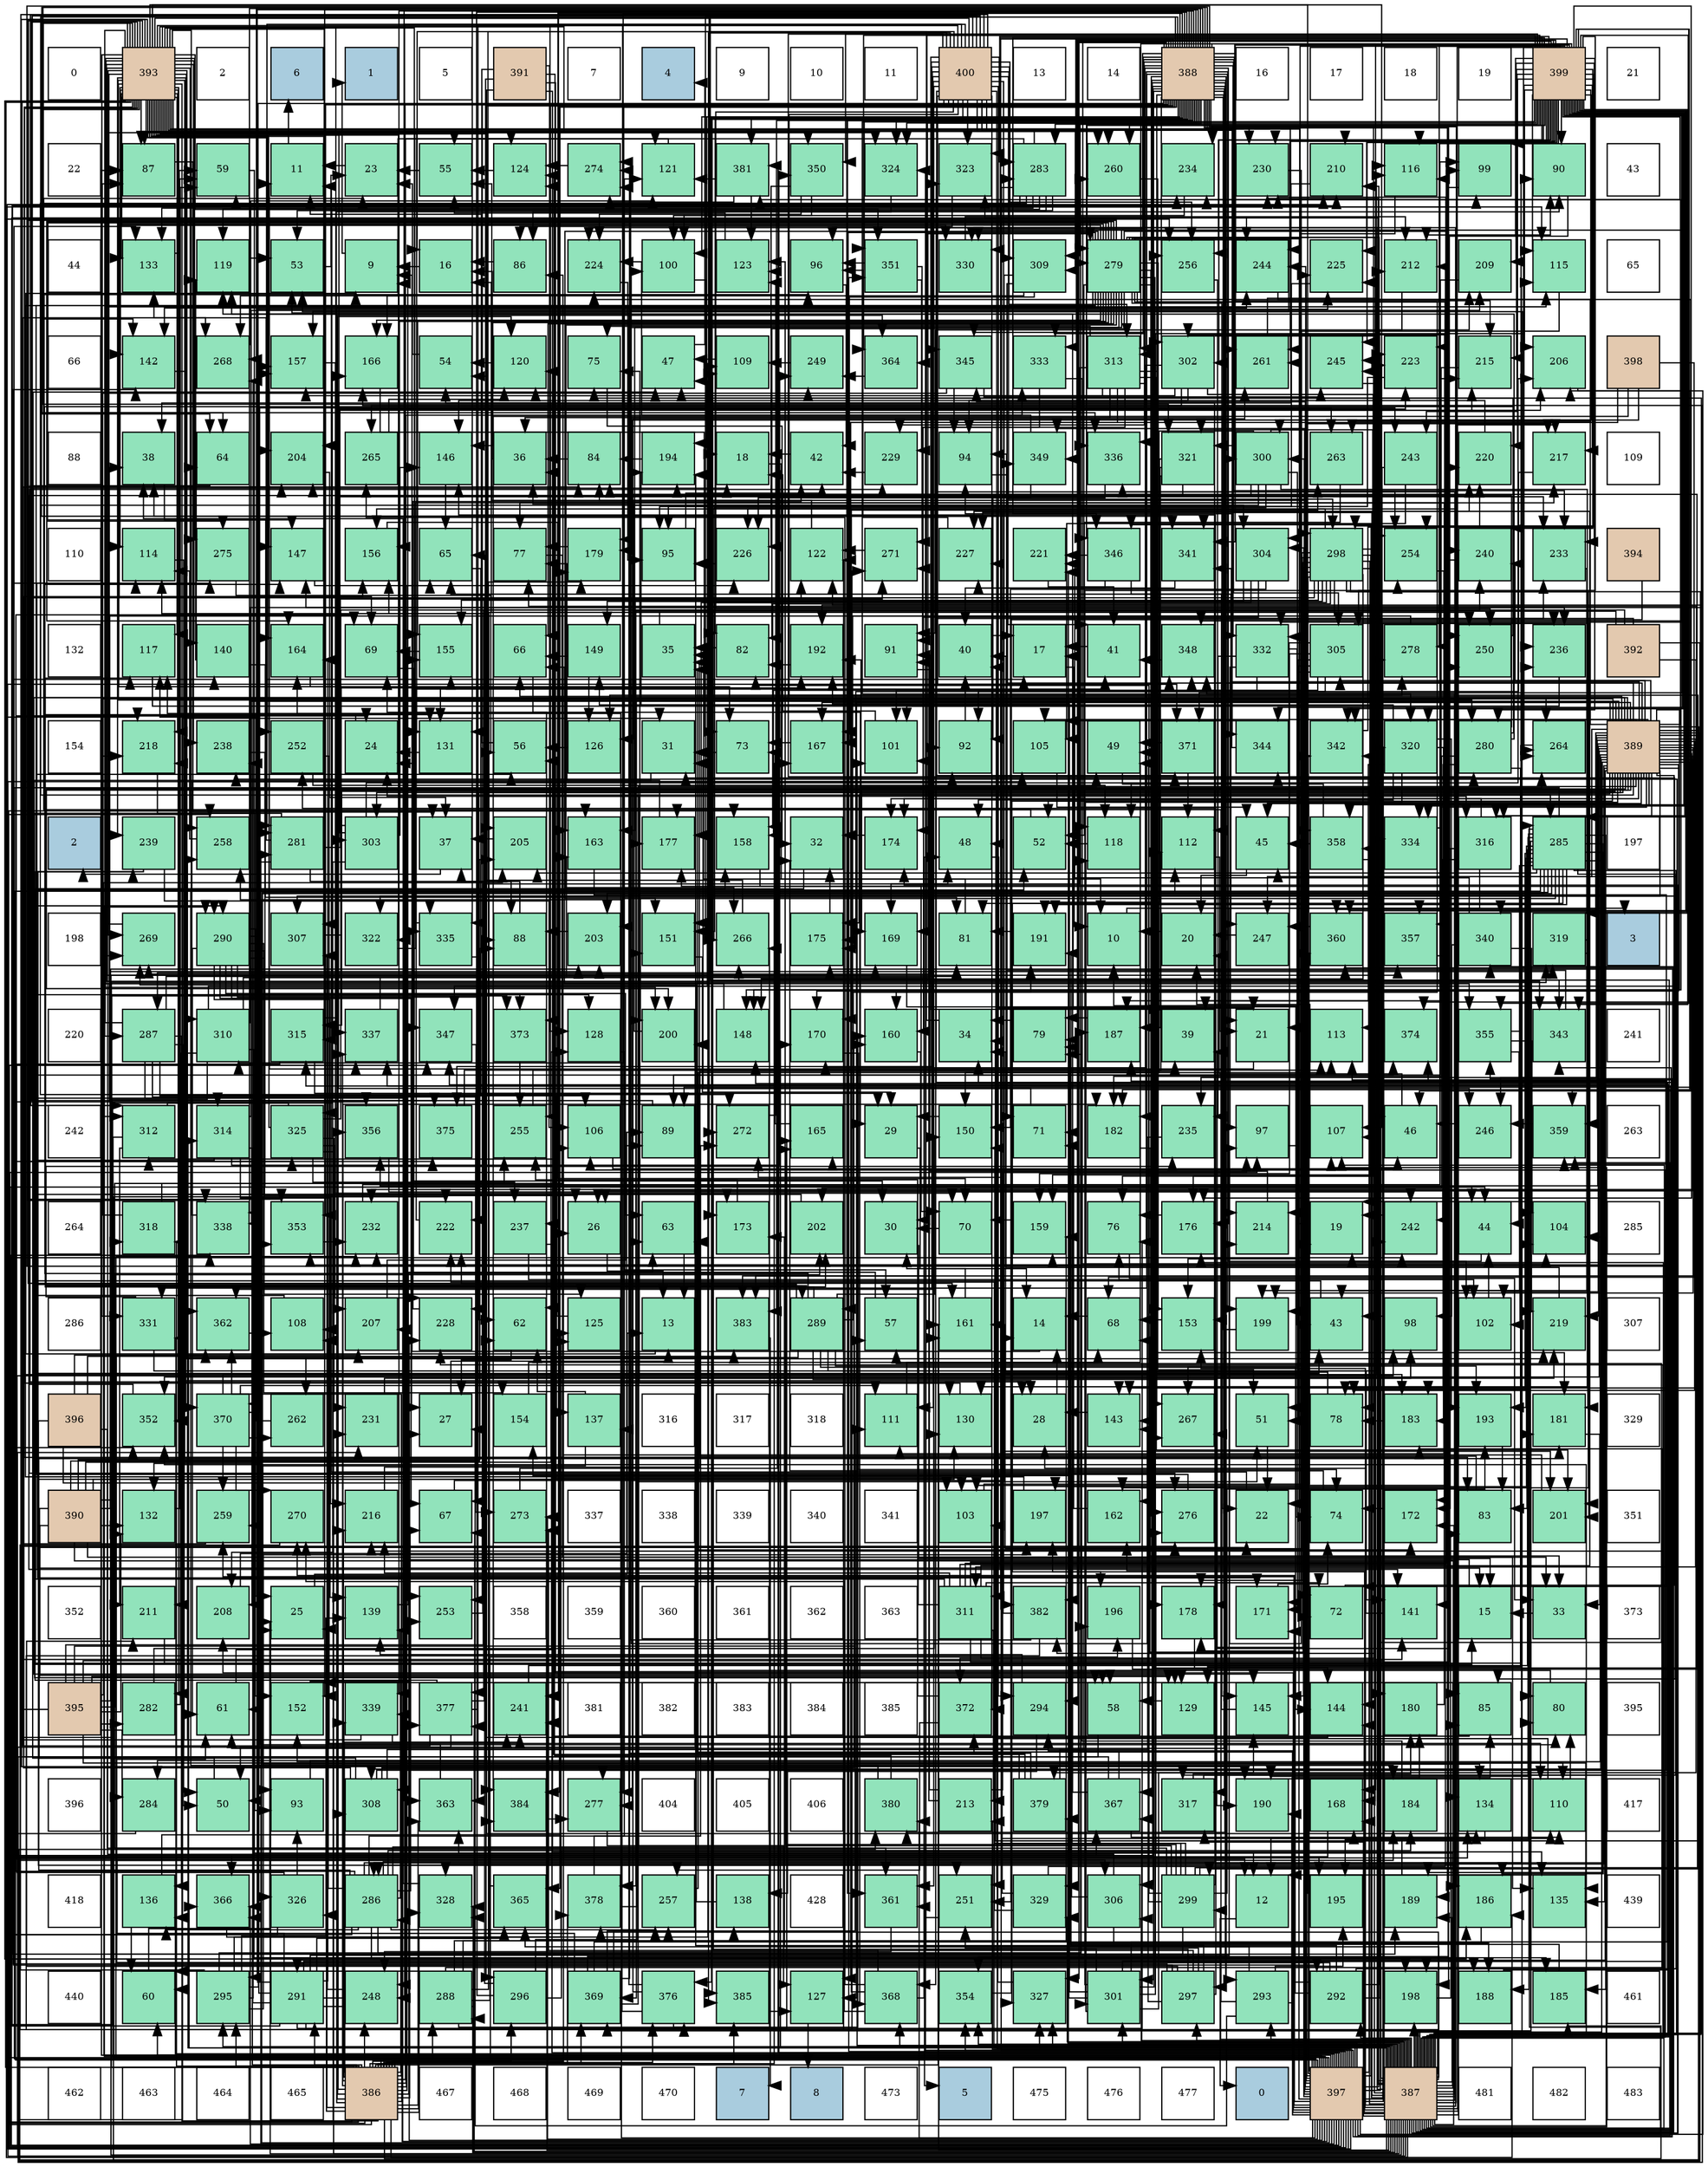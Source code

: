 digraph layout{
 rankdir=TB;
 splines=ortho;
 node [style=filled shape=square fixedsize=true width=0.6];
0[label="0", fontsize=8, fillcolor="#ffffff"];
1[label="393", fontsize=8, fillcolor="#e3c9af"];
2[label="2", fontsize=8, fillcolor="#ffffff"];
3[label="6", fontsize=8, fillcolor="#a9ccde"];
4[label="1", fontsize=8, fillcolor="#a9ccde"];
5[label="5", fontsize=8, fillcolor="#ffffff"];
6[label="391", fontsize=8, fillcolor="#e3c9af"];
7[label="7", fontsize=8, fillcolor="#ffffff"];
8[label="4", fontsize=8, fillcolor="#a9ccde"];
9[label="9", fontsize=8, fillcolor="#ffffff"];
10[label="10", fontsize=8, fillcolor="#ffffff"];
11[label="11", fontsize=8, fillcolor="#ffffff"];
12[label="400", fontsize=8, fillcolor="#e3c9af"];
13[label="13", fontsize=8, fillcolor="#ffffff"];
14[label="14", fontsize=8, fillcolor="#ffffff"];
15[label="388", fontsize=8, fillcolor="#e3c9af"];
16[label="16", fontsize=8, fillcolor="#ffffff"];
17[label="17", fontsize=8, fillcolor="#ffffff"];
18[label="18", fontsize=8, fillcolor="#ffffff"];
19[label="19", fontsize=8, fillcolor="#ffffff"];
20[label="399", fontsize=8, fillcolor="#e3c9af"];
21[label="21", fontsize=8, fillcolor="#ffffff"];
22[label="22", fontsize=8, fillcolor="#ffffff"];
23[label="87", fontsize=8, fillcolor="#91e3bb"];
24[label="59", fontsize=8, fillcolor="#91e3bb"];
25[label="11", fontsize=8, fillcolor="#91e3bb"];
26[label="23", fontsize=8, fillcolor="#91e3bb"];
27[label="55", fontsize=8, fillcolor="#91e3bb"];
28[label="124", fontsize=8, fillcolor="#91e3bb"];
29[label="274", fontsize=8, fillcolor="#91e3bb"];
30[label="121", fontsize=8, fillcolor="#91e3bb"];
31[label="381", fontsize=8, fillcolor="#91e3bb"];
32[label="350", fontsize=8, fillcolor="#91e3bb"];
33[label="324", fontsize=8, fillcolor="#91e3bb"];
34[label="323", fontsize=8, fillcolor="#91e3bb"];
35[label="283", fontsize=8, fillcolor="#91e3bb"];
36[label="260", fontsize=8, fillcolor="#91e3bb"];
37[label="234", fontsize=8, fillcolor="#91e3bb"];
38[label="230", fontsize=8, fillcolor="#91e3bb"];
39[label="210", fontsize=8, fillcolor="#91e3bb"];
40[label="116", fontsize=8, fillcolor="#91e3bb"];
41[label="99", fontsize=8, fillcolor="#91e3bb"];
42[label="90", fontsize=8, fillcolor="#91e3bb"];
43[label="43", fontsize=8, fillcolor="#ffffff"];
44[label="44", fontsize=8, fillcolor="#ffffff"];
45[label="133", fontsize=8, fillcolor="#91e3bb"];
46[label="119", fontsize=8, fillcolor="#91e3bb"];
47[label="53", fontsize=8, fillcolor="#91e3bb"];
48[label="9", fontsize=8, fillcolor="#91e3bb"];
49[label="16", fontsize=8, fillcolor="#91e3bb"];
50[label="86", fontsize=8, fillcolor="#91e3bb"];
51[label="224", fontsize=8, fillcolor="#91e3bb"];
52[label="100", fontsize=8, fillcolor="#91e3bb"];
53[label="123", fontsize=8, fillcolor="#91e3bb"];
54[label="96", fontsize=8, fillcolor="#91e3bb"];
55[label="351", fontsize=8, fillcolor="#91e3bb"];
56[label="330", fontsize=8, fillcolor="#91e3bb"];
57[label="309", fontsize=8, fillcolor="#91e3bb"];
58[label="279", fontsize=8, fillcolor="#91e3bb"];
59[label="256", fontsize=8, fillcolor="#91e3bb"];
60[label="244", fontsize=8, fillcolor="#91e3bb"];
61[label="225", fontsize=8, fillcolor="#91e3bb"];
62[label="212", fontsize=8, fillcolor="#91e3bb"];
63[label="209", fontsize=8, fillcolor="#91e3bb"];
64[label="115", fontsize=8, fillcolor="#91e3bb"];
65[label="65", fontsize=8, fillcolor="#ffffff"];
66[label="66", fontsize=8, fillcolor="#ffffff"];
67[label="142", fontsize=8, fillcolor="#91e3bb"];
68[label="268", fontsize=8, fillcolor="#91e3bb"];
69[label="157", fontsize=8, fillcolor="#91e3bb"];
70[label="166", fontsize=8, fillcolor="#91e3bb"];
71[label="54", fontsize=8, fillcolor="#91e3bb"];
72[label="120", fontsize=8, fillcolor="#91e3bb"];
73[label="75", fontsize=8, fillcolor="#91e3bb"];
74[label="47", fontsize=8, fillcolor="#91e3bb"];
75[label="109", fontsize=8, fillcolor="#91e3bb"];
76[label="249", fontsize=8, fillcolor="#91e3bb"];
77[label="364", fontsize=8, fillcolor="#91e3bb"];
78[label="345", fontsize=8, fillcolor="#91e3bb"];
79[label="333", fontsize=8, fillcolor="#91e3bb"];
80[label="313", fontsize=8, fillcolor="#91e3bb"];
81[label="302", fontsize=8, fillcolor="#91e3bb"];
82[label="261", fontsize=8, fillcolor="#91e3bb"];
83[label="245", fontsize=8, fillcolor="#91e3bb"];
84[label="223", fontsize=8, fillcolor="#91e3bb"];
85[label="215", fontsize=8, fillcolor="#91e3bb"];
86[label="206", fontsize=8, fillcolor="#91e3bb"];
87[label="398", fontsize=8, fillcolor="#e3c9af"];
88[label="88", fontsize=8, fillcolor="#ffffff"];
89[label="38", fontsize=8, fillcolor="#91e3bb"];
90[label="64", fontsize=8, fillcolor="#91e3bb"];
91[label="204", fontsize=8, fillcolor="#91e3bb"];
92[label="265", fontsize=8, fillcolor="#91e3bb"];
93[label="146", fontsize=8, fillcolor="#91e3bb"];
94[label="36", fontsize=8, fillcolor="#91e3bb"];
95[label="84", fontsize=8, fillcolor="#91e3bb"];
96[label="194", fontsize=8, fillcolor="#91e3bb"];
97[label="18", fontsize=8, fillcolor="#91e3bb"];
98[label="42", fontsize=8, fillcolor="#91e3bb"];
99[label="229", fontsize=8, fillcolor="#91e3bb"];
100[label="94", fontsize=8, fillcolor="#91e3bb"];
101[label="349", fontsize=8, fillcolor="#91e3bb"];
102[label="336", fontsize=8, fillcolor="#91e3bb"];
103[label="321", fontsize=8, fillcolor="#91e3bb"];
104[label="300", fontsize=8, fillcolor="#91e3bb"];
105[label="263", fontsize=8, fillcolor="#91e3bb"];
106[label="243", fontsize=8, fillcolor="#91e3bb"];
107[label="220", fontsize=8, fillcolor="#91e3bb"];
108[label="217", fontsize=8, fillcolor="#91e3bb"];
109[label="109", fontsize=8, fillcolor="#ffffff"];
110[label="110", fontsize=8, fillcolor="#ffffff"];
111[label="114", fontsize=8, fillcolor="#91e3bb"];
112[label="275", fontsize=8, fillcolor="#91e3bb"];
113[label="147", fontsize=8, fillcolor="#91e3bb"];
114[label="156", fontsize=8, fillcolor="#91e3bb"];
115[label="65", fontsize=8, fillcolor="#91e3bb"];
116[label="77", fontsize=8, fillcolor="#91e3bb"];
117[label="179", fontsize=8, fillcolor="#91e3bb"];
118[label="95", fontsize=8, fillcolor="#91e3bb"];
119[label="226", fontsize=8, fillcolor="#91e3bb"];
120[label="122", fontsize=8, fillcolor="#91e3bb"];
121[label="271", fontsize=8, fillcolor="#91e3bb"];
122[label="227", fontsize=8, fillcolor="#91e3bb"];
123[label="221", fontsize=8, fillcolor="#91e3bb"];
124[label="346", fontsize=8, fillcolor="#91e3bb"];
125[label="341", fontsize=8, fillcolor="#91e3bb"];
126[label="304", fontsize=8, fillcolor="#91e3bb"];
127[label="298", fontsize=8, fillcolor="#91e3bb"];
128[label="254", fontsize=8, fillcolor="#91e3bb"];
129[label="240", fontsize=8, fillcolor="#91e3bb"];
130[label="233", fontsize=8, fillcolor="#91e3bb"];
131[label="394", fontsize=8, fillcolor="#e3c9af"];
132[label="132", fontsize=8, fillcolor="#ffffff"];
133[label="117", fontsize=8, fillcolor="#91e3bb"];
134[label="140", fontsize=8, fillcolor="#91e3bb"];
135[label="164", fontsize=8, fillcolor="#91e3bb"];
136[label="69", fontsize=8, fillcolor="#91e3bb"];
137[label="155", fontsize=8, fillcolor="#91e3bb"];
138[label="66", fontsize=8, fillcolor="#91e3bb"];
139[label="149", fontsize=8, fillcolor="#91e3bb"];
140[label="35", fontsize=8, fillcolor="#91e3bb"];
141[label="82", fontsize=8, fillcolor="#91e3bb"];
142[label="192", fontsize=8, fillcolor="#91e3bb"];
143[label="91", fontsize=8, fillcolor="#91e3bb"];
144[label="40", fontsize=8, fillcolor="#91e3bb"];
145[label="17", fontsize=8, fillcolor="#91e3bb"];
146[label="41", fontsize=8, fillcolor="#91e3bb"];
147[label="348", fontsize=8, fillcolor="#91e3bb"];
148[label="332", fontsize=8, fillcolor="#91e3bb"];
149[label="305", fontsize=8, fillcolor="#91e3bb"];
150[label="278", fontsize=8, fillcolor="#91e3bb"];
151[label="250", fontsize=8, fillcolor="#91e3bb"];
152[label="236", fontsize=8, fillcolor="#91e3bb"];
153[label="392", fontsize=8, fillcolor="#e3c9af"];
154[label="154", fontsize=8, fillcolor="#ffffff"];
155[label="218", fontsize=8, fillcolor="#91e3bb"];
156[label="238", fontsize=8, fillcolor="#91e3bb"];
157[label="252", fontsize=8, fillcolor="#91e3bb"];
158[label="24", fontsize=8, fillcolor="#91e3bb"];
159[label="131", fontsize=8, fillcolor="#91e3bb"];
160[label="56", fontsize=8, fillcolor="#91e3bb"];
161[label="126", fontsize=8, fillcolor="#91e3bb"];
162[label="31", fontsize=8, fillcolor="#91e3bb"];
163[label="73", fontsize=8, fillcolor="#91e3bb"];
164[label="167", fontsize=8, fillcolor="#91e3bb"];
165[label="101", fontsize=8, fillcolor="#91e3bb"];
166[label="92", fontsize=8, fillcolor="#91e3bb"];
167[label="105", fontsize=8, fillcolor="#91e3bb"];
168[label="49", fontsize=8, fillcolor="#91e3bb"];
169[label="371", fontsize=8, fillcolor="#91e3bb"];
170[label="344", fontsize=8, fillcolor="#91e3bb"];
171[label="342", fontsize=8, fillcolor="#91e3bb"];
172[label="320", fontsize=8, fillcolor="#91e3bb"];
173[label="280", fontsize=8, fillcolor="#91e3bb"];
174[label="264", fontsize=8, fillcolor="#91e3bb"];
175[label="389", fontsize=8, fillcolor="#e3c9af"];
176[label="2", fontsize=8, fillcolor="#a9ccde"];
177[label="239", fontsize=8, fillcolor="#91e3bb"];
178[label="258", fontsize=8, fillcolor="#91e3bb"];
179[label="281", fontsize=8, fillcolor="#91e3bb"];
180[label="303", fontsize=8, fillcolor="#91e3bb"];
181[label="37", fontsize=8, fillcolor="#91e3bb"];
182[label="205", fontsize=8, fillcolor="#91e3bb"];
183[label="163", fontsize=8, fillcolor="#91e3bb"];
184[label="177", fontsize=8, fillcolor="#91e3bb"];
185[label="158", fontsize=8, fillcolor="#91e3bb"];
186[label="32", fontsize=8, fillcolor="#91e3bb"];
187[label="174", fontsize=8, fillcolor="#91e3bb"];
188[label="48", fontsize=8, fillcolor="#91e3bb"];
189[label="52", fontsize=8, fillcolor="#91e3bb"];
190[label="118", fontsize=8, fillcolor="#91e3bb"];
191[label="112", fontsize=8, fillcolor="#91e3bb"];
192[label="45", fontsize=8, fillcolor="#91e3bb"];
193[label="358", fontsize=8, fillcolor="#91e3bb"];
194[label="334", fontsize=8, fillcolor="#91e3bb"];
195[label="316", fontsize=8, fillcolor="#91e3bb"];
196[label="285", fontsize=8, fillcolor="#91e3bb"];
197[label="197", fontsize=8, fillcolor="#ffffff"];
198[label="198", fontsize=8, fillcolor="#ffffff"];
199[label="269", fontsize=8, fillcolor="#91e3bb"];
200[label="290", fontsize=8, fillcolor="#91e3bb"];
201[label="307", fontsize=8, fillcolor="#91e3bb"];
202[label="322", fontsize=8, fillcolor="#91e3bb"];
203[label="335", fontsize=8, fillcolor="#91e3bb"];
204[label="88", fontsize=8, fillcolor="#91e3bb"];
205[label="203", fontsize=8, fillcolor="#91e3bb"];
206[label="151", fontsize=8, fillcolor="#91e3bb"];
207[label="266", fontsize=8, fillcolor="#91e3bb"];
208[label="175", fontsize=8, fillcolor="#91e3bb"];
209[label="169", fontsize=8, fillcolor="#91e3bb"];
210[label="81", fontsize=8, fillcolor="#91e3bb"];
211[label="191", fontsize=8, fillcolor="#91e3bb"];
212[label="10", fontsize=8, fillcolor="#91e3bb"];
213[label="20", fontsize=8, fillcolor="#91e3bb"];
214[label="247", fontsize=8, fillcolor="#91e3bb"];
215[label="360", fontsize=8, fillcolor="#91e3bb"];
216[label="357", fontsize=8, fillcolor="#91e3bb"];
217[label="340", fontsize=8, fillcolor="#91e3bb"];
218[label="319", fontsize=8, fillcolor="#91e3bb"];
219[label="3", fontsize=8, fillcolor="#a9ccde"];
220[label="220", fontsize=8, fillcolor="#ffffff"];
221[label="287", fontsize=8, fillcolor="#91e3bb"];
222[label="310", fontsize=8, fillcolor="#91e3bb"];
223[label="315", fontsize=8, fillcolor="#91e3bb"];
224[label="337", fontsize=8, fillcolor="#91e3bb"];
225[label="347", fontsize=8, fillcolor="#91e3bb"];
226[label="373", fontsize=8, fillcolor="#91e3bb"];
227[label="128", fontsize=8, fillcolor="#91e3bb"];
228[label="200", fontsize=8, fillcolor="#91e3bb"];
229[label="148", fontsize=8, fillcolor="#91e3bb"];
230[label="170", fontsize=8, fillcolor="#91e3bb"];
231[label="160", fontsize=8, fillcolor="#91e3bb"];
232[label="34", fontsize=8, fillcolor="#91e3bb"];
233[label="79", fontsize=8, fillcolor="#91e3bb"];
234[label="187", fontsize=8, fillcolor="#91e3bb"];
235[label="39", fontsize=8, fillcolor="#91e3bb"];
236[label="21", fontsize=8, fillcolor="#91e3bb"];
237[label="113", fontsize=8, fillcolor="#91e3bb"];
238[label="374", fontsize=8, fillcolor="#91e3bb"];
239[label="355", fontsize=8, fillcolor="#91e3bb"];
240[label="343", fontsize=8, fillcolor="#91e3bb"];
241[label="241", fontsize=8, fillcolor="#ffffff"];
242[label="242", fontsize=8, fillcolor="#ffffff"];
243[label="312", fontsize=8, fillcolor="#91e3bb"];
244[label="314", fontsize=8, fillcolor="#91e3bb"];
245[label="325", fontsize=8, fillcolor="#91e3bb"];
246[label="356", fontsize=8, fillcolor="#91e3bb"];
247[label="375", fontsize=8, fillcolor="#91e3bb"];
248[label="255", fontsize=8, fillcolor="#91e3bb"];
249[label="106", fontsize=8, fillcolor="#91e3bb"];
250[label="89", fontsize=8, fillcolor="#91e3bb"];
251[label="272", fontsize=8, fillcolor="#91e3bb"];
252[label="165", fontsize=8, fillcolor="#91e3bb"];
253[label="29", fontsize=8, fillcolor="#91e3bb"];
254[label="150", fontsize=8, fillcolor="#91e3bb"];
255[label="71", fontsize=8, fillcolor="#91e3bb"];
256[label="182", fontsize=8, fillcolor="#91e3bb"];
257[label="235", fontsize=8, fillcolor="#91e3bb"];
258[label="97", fontsize=8, fillcolor="#91e3bb"];
259[label="107", fontsize=8, fillcolor="#91e3bb"];
260[label="46", fontsize=8, fillcolor="#91e3bb"];
261[label="246", fontsize=8, fillcolor="#91e3bb"];
262[label="359", fontsize=8, fillcolor="#91e3bb"];
263[label="263", fontsize=8, fillcolor="#ffffff"];
264[label="264", fontsize=8, fillcolor="#ffffff"];
265[label="318", fontsize=8, fillcolor="#91e3bb"];
266[label="338", fontsize=8, fillcolor="#91e3bb"];
267[label="353", fontsize=8, fillcolor="#91e3bb"];
268[label="232", fontsize=8, fillcolor="#91e3bb"];
269[label="222", fontsize=8, fillcolor="#91e3bb"];
270[label="237", fontsize=8, fillcolor="#91e3bb"];
271[label="26", fontsize=8, fillcolor="#91e3bb"];
272[label="63", fontsize=8, fillcolor="#91e3bb"];
273[label="173", fontsize=8, fillcolor="#91e3bb"];
274[label="202", fontsize=8, fillcolor="#91e3bb"];
275[label="30", fontsize=8, fillcolor="#91e3bb"];
276[label="70", fontsize=8, fillcolor="#91e3bb"];
277[label="159", fontsize=8, fillcolor="#91e3bb"];
278[label="76", fontsize=8, fillcolor="#91e3bb"];
279[label="176", fontsize=8, fillcolor="#91e3bb"];
280[label="214", fontsize=8, fillcolor="#91e3bb"];
281[label="19", fontsize=8, fillcolor="#91e3bb"];
282[label="242", fontsize=8, fillcolor="#91e3bb"];
283[label="44", fontsize=8, fillcolor="#91e3bb"];
284[label="104", fontsize=8, fillcolor="#91e3bb"];
285[label="285", fontsize=8, fillcolor="#ffffff"];
286[label="286", fontsize=8, fillcolor="#ffffff"];
287[label="331", fontsize=8, fillcolor="#91e3bb"];
288[label="362", fontsize=8, fillcolor="#91e3bb"];
289[label="108", fontsize=8, fillcolor="#91e3bb"];
290[label="207", fontsize=8, fillcolor="#91e3bb"];
291[label="228", fontsize=8, fillcolor="#91e3bb"];
292[label="62", fontsize=8, fillcolor="#91e3bb"];
293[label="125", fontsize=8, fillcolor="#91e3bb"];
294[label="13", fontsize=8, fillcolor="#91e3bb"];
295[label="383", fontsize=8, fillcolor="#91e3bb"];
296[label="289", fontsize=8, fillcolor="#91e3bb"];
297[label="57", fontsize=8, fillcolor="#91e3bb"];
298[label="161", fontsize=8, fillcolor="#91e3bb"];
299[label="14", fontsize=8, fillcolor="#91e3bb"];
300[label="68", fontsize=8, fillcolor="#91e3bb"];
301[label="153", fontsize=8, fillcolor="#91e3bb"];
302[label="199", fontsize=8, fillcolor="#91e3bb"];
303[label="43", fontsize=8, fillcolor="#91e3bb"];
304[label="98", fontsize=8, fillcolor="#91e3bb"];
305[label="102", fontsize=8, fillcolor="#91e3bb"];
306[label="219", fontsize=8, fillcolor="#91e3bb"];
307[label="307", fontsize=8, fillcolor="#ffffff"];
308[label="396", fontsize=8, fillcolor="#e3c9af"];
309[label="352", fontsize=8, fillcolor="#91e3bb"];
310[label="370", fontsize=8, fillcolor="#91e3bb"];
311[label="262", fontsize=8, fillcolor="#91e3bb"];
312[label="231", fontsize=8, fillcolor="#91e3bb"];
313[label="27", fontsize=8, fillcolor="#91e3bb"];
314[label="154", fontsize=8, fillcolor="#91e3bb"];
315[label="137", fontsize=8, fillcolor="#91e3bb"];
316[label="316", fontsize=8, fillcolor="#ffffff"];
317[label="317", fontsize=8, fillcolor="#ffffff"];
318[label="318", fontsize=8, fillcolor="#ffffff"];
319[label="111", fontsize=8, fillcolor="#91e3bb"];
320[label="130", fontsize=8, fillcolor="#91e3bb"];
321[label="28", fontsize=8, fillcolor="#91e3bb"];
322[label="143", fontsize=8, fillcolor="#91e3bb"];
323[label="267", fontsize=8, fillcolor="#91e3bb"];
324[label="51", fontsize=8, fillcolor="#91e3bb"];
325[label="78", fontsize=8, fillcolor="#91e3bb"];
326[label="183", fontsize=8, fillcolor="#91e3bb"];
327[label="193", fontsize=8, fillcolor="#91e3bb"];
328[label="181", fontsize=8, fillcolor="#91e3bb"];
329[label="329", fontsize=8, fillcolor="#ffffff"];
330[label="390", fontsize=8, fillcolor="#e3c9af"];
331[label="132", fontsize=8, fillcolor="#91e3bb"];
332[label="259", fontsize=8, fillcolor="#91e3bb"];
333[label="270", fontsize=8, fillcolor="#91e3bb"];
334[label="216", fontsize=8, fillcolor="#91e3bb"];
335[label="67", fontsize=8, fillcolor="#91e3bb"];
336[label="273", fontsize=8, fillcolor="#91e3bb"];
337[label="337", fontsize=8, fillcolor="#ffffff"];
338[label="338", fontsize=8, fillcolor="#ffffff"];
339[label="339", fontsize=8, fillcolor="#ffffff"];
340[label="340", fontsize=8, fillcolor="#ffffff"];
341[label="341", fontsize=8, fillcolor="#ffffff"];
342[label="103", fontsize=8, fillcolor="#91e3bb"];
343[label="197", fontsize=8, fillcolor="#91e3bb"];
344[label="162", fontsize=8, fillcolor="#91e3bb"];
345[label="276", fontsize=8, fillcolor="#91e3bb"];
346[label="22", fontsize=8, fillcolor="#91e3bb"];
347[label="74", fontsize=8, fillcolor="#91e3bb"];
348[label="172", fontsize=8, fillcolor="#91e3bb"];
349[label="83", fontsize=8, fillcolor="#91e3bb"];
350[label="201", fontsize=8, fillcolor="#91e3bb"];
351[label="351", fontsize=8, fillcolor="#ffffff"];
352[label="352", fontsize=8, fillcolor="#ffffff"];
353[label="211", fontsize=8, fillcolor="#91e3bb"];
354[label="208", fontsize=8, fillcolor="#91e3bb"];
355[label="25", fontsize=8, fillcolor="#91e3bb"];
356[label="139", fontsize=8, fillcolor="#91e3bb"];
357[label="253", fontsize=8, fillcolor="#91e3bb"];
358[label="358", fontsize=8, fillcolor="#ffffff"];
359[label="359", fontsize=8, fillcolor="#ffffff"];
360[label="360", fontsize=8, fillcolor="#ffffff"];
361[label="361", fontsize=8, fillcolor="#ffffff"];
362[label="362", fontsize=8, fillcolor="#ffffff"];
363[label="363", fontsize=8, fillcolor="#ffffff"];
364[label="311", fontsize=8, fillcolor="#91e3bb"];
365[label="382", fontsize=8, fillcolor="#91e3bb"];
366[label="196", fontsize=8, fillcolor="#91e3bb"];
367[label="178", fontsize=8, fillcolor="#91e3bb"];
368[label="171", fontsize=8, fillcolor="#91e3bb"];
369[label="72", fontsize=8, fillcolor="#91e3bb"];
370[label="141", fontsize=8, fillcolor="#91e3bb"];
371[label="15", fontsize=8, fillcolor="#91e3bb"];
372[label="33", fontsize=8, fillcolor="#91e3bb"];
373[label="373", fontsize=8, fillcolor="#ffffff"];
374[label="395", fontsize=8, fillcolor="#e3c9af"];
375[label="282", fontsize=8, fillcolor="#91e3bb"];
376[label="61", fontsize=8, fillcolor="#91e3bb"];
377[label="152", fontsize=8, fillcolor="#91e3bb"];
378[label="339", fontsize=8, fillcolor="#91e3bb"];
379[label="377", fontsize=8, fillcolor="#91e3bb"];
380[label="241", fontsize=8, fillcolor="#91e3bb"];
381[label="381", fontsize=8, fillcolor="#ffffff"];
382[label="382", fontsize=8, fillcolor="#ffffff"];
383[label="383", fontsize=8, fillcolor="#ffffff"];
384[label="384", fontsize=8, fillcolor="#ffffff"];
385[label="385", fontsize=8, fillcolor="#ffffff"];
386[label="372", fontsize=8, fillcolor="#91e3bb"];
387[label="294", fontsize=8, fillcolor="#91e3bb"];
388[label="58", fontsize=8, fillcolor="#91e3bb"];
389[label="129", fontsize=8, fillcolor="#91e3bb"];
390[label="145", fontsize=8, fillcolor="#91e3bb"];
391[label="144", fontsize=8, fillcolor="#91e3bb"];
392[label="180", fontsize=8, fillcolor="#91e3bb"];
393[label="85", fontsize=8, fillcolor="#91e3bb"];
394[label="80", fontsize=8, fillcolor="#91e3bb"];
395[label="395", fontsize=8, fillcolor="#ffffff"];
396[label="396", fontsize=8, fillcolor="#ffffff"];
397[label="284", fontsize=8, fillcolor="#91e3bb"];
398[label="50", fontsize=8, fillcolor="#91e3bb"];
399[label="93", fontsize=8, fillcolor="#91e3bb"];
400[label="308", fontsize=8, fillcolor="#91e3bb"];
401[label="363", fontsize=8, fillcolor="#91e3bb"];
402[label="384", fontsize=8, fillcolor="#91e3bb"];
403[label="277", fontsize=8, fillcolor="#91e3bb"];
404[label="404", fontsize=8, fillcolor="#ffffff"];
405[label="405", fontsize=8, fillcolor="#ffffff"];
406[label="406", fontsize=8, fillcolor="#ffffff"];
407[label="380", fontsize=8, fillcolor="#91e3bb"];
408[label="213", fontsize=8, fillcolor="#91e3bb"];
409[label="379", fontsize=8, fillcolor="#91e3bb"];
410[label="367", fontsize=8, fillcolor="#91e3bb"];
411[label="317", fontsize=8, fillcolor="#91e3bb"];
412[label="190", fontsize=8, fillcolor="#91e3bb"];
413[label="168", fontsize=8, fillcolor="#91e3bb"];
414[label="184", fontsize=8, fillcolor="#91e3bb"];
415[label="134", fontsize=8, fillcolor="#91e3bb"];
416[label="110", fontsize=8, fillcolor="#91e3bb"];
417[label="417", fontsize=8, fillcolor="#ffffff"];
418[label="418", fontsize=8, fillcolor="#ffffff"];
419[label="136", fontsize=8, fillcolor="#91e3bb"];
420[label="366", fontsize=8, fillcolor="#91e3bb"];
421[label="326", fontsize=8, fillcolor="#91e3bb"];
422[label="286", fontsize=8, fillcolor="#91e3bb"];
423[label="328", fontsize=8, fillcolor="#91e3bb"];
424[label="365", fontsize=8, fillcolor="#91e3bb"];
425[label="378", fontsize=8, fillcolor="#91e3bb"];
426[label="257", fontsize=8, fillcolor="#91e3bb"];
427[label="138", fontsize=8, fillcolor="#91e3bb"];
428[label="428", fontsize=8, fillcolor="#ffffff"];
429[label="361", fontsize=8, fillcolor="#91e3bb"];
430[label="251", fontsize=8, fillcolor="#91e3bb"];
431[label="329", fontsize=8, fillcolor="#91e3bb"];
432[label="306", fontsize=8, fillcolor="#91e3bb"];
433[label="299", fontsize=8, fillcolor="#91e3bb"];
434[label="12", fontsize=8, fillcolor="#91e3bb"];
435[label="195", fontsize=8, fillcolor="#91e3bb"];
436[label="189", fontsize=8, fillcolor="#91e3bb"];
437[label="186", fontsize=8, fillcolor="#91e3bb"];
438[label="135", fontsize=8, fillcolor="#91e3bb"];
439[label="439", fontsize=8, fillcolor="#ffffff"];
440[label="440", fontsize=8, fillcolor="#ffffff"];
441[label="60", fontsize=8, fillcolor="#91e3bb"];
442[label="295", fontsize=8, fillcolor="#91e3bb"];
443[label="291", fontsize=8, fillcolor="#91e3bb"];
444[label="248", fontsize=8, fillcolor="#91e3bb"];
445[label="288", fontsize=8, fillcolor="#91e3bb"];
446[label="296", fontsize=8, fillcolor="#91e3bb"];
447[label="369", fontsize=8, fillcolor="#91e3bb"];
448[label="376", fontsize=8, fillcolor="#91e3bb"];
449[label="385", fontsize=8, fillcolor="#91e3bb"];
450[label="127", fontsize=8, fillcolor="#91e3bb"];
451[label="368", fontsize=8, fillcolor="#91e3bb"];
452[label="354", fontsize=8, fillcolor="#91e3bb"];
453[label="327", fontsize=8, fillcolor="#91e3bb"];
454[label="301", fontsize=8, fillcolor="#91e3bb"];
455[label="297", fontsize=8, fillcolor="#91e3bb"];
456[label="293", fontsize=8, fillcolor="#91e3bb"];
457[label="292", fontsize=8, fillcolor="#91e3bb"];
458[label="198", fontsize=8, fillcolor="#91e3bb"];
459[label="188", fontsize=8, fillcolor="#91e3bb"];
460[label="185", fontsize=8, fillcolor="#91e3bb"];
461[label="461", fontsize=8, fillcolor="#ffffff"];
462[label="462", fontsize=8, fillcolor="#ffffff"];
463[label="463", fontsize=8, fillcolor="#ffffff"];
464[label="464", fontsize=8, fillcolor="#ffffff"];
465[label="465", fontsize=8, fillcolor="#ffffff"];
466[label="386", fontsize=8, fillcolor="#e3c9af"];
467[label="467", fontsize=8, fillcolor="#ffffff"];
468[label="468", fontsize=8, fillcolor="#ffffff"];
469[label="469", fontsize=8, fillcolor="#ffffff"];
470[label="470", fontsize=8, fillcolor="#ffffff"];
471[label="7", fontsize=8, fillcolor="#a9ccde"];
472[label="8", fontsize=8, fillcolor="#a9ccde"];
473[label="473", fontsize=8, fillcolor="#ffffff"];
474[label="5", fontsize=8, fillcolor="#a9ccde"];
475[label="475", fontsize=8, fillcolor="#ffffff"];
476[label="476", fontsize=8, fillcolor="#ffffff"];
477[label="477", fontsize=8, fillcolor="#ffffff"];
478[label="0", fontsize=8, fillcolor="#a9ccde"];
479[label="397", fontsize=8, fillcolor="#e3c9af"];
480[label="387", fontsize=8, fillcolor="#e3c9af"];
481[label="481", fontsize=8, fillcolor="#ffffff"];
482[label="482", fontsize=8, fillcolor="#ffffff"];
483[label="483", fontsize=8, fillcolor="#ffffff"];
edge [constraint=false, style=vis];48 -> 4;
212 -> 219;
25 -> 3;
434 -> 478;
294 -> 48;
299 -> 48;
371 -> 48;
49 -> 48;
145 -> 212;
97 -> 212;
281 -> 212;
213 -> 212;
236 -> 25;
346 -> 25;
26 -> 25;
158 -> 434;
355 -> 294;
271 -> 294;
313 -> 294;
321 -> 299;
253 -> 299;
275 -> 371;
162 -> 371;
186 -> 371;
372 -> 371;
232 -> 49;
140 -> 49;
94 -> 49;
181 -> 176;
89 -> 145;
235 -> 145;
144 -> 145;
146 -> 145;
98 -> 97;
303 -> 97;
283 -> 281;
192 -> 213;
260 -> 213;
74 -> 8;
188 -> 236;
168 -> 236;
398 -> 346;
324 -> 346;
189 -> 26;
47 -> 26;
71 -> 26;
27 -> 26;
160 -> 25;
297 -> 158;
388 -> 158;
24 -> 434;
441 -> 355;
376 -> 271;
292 -> 313;
272 -> 294;
90 -> 321;
115 -> 253;
138 -> 253;
335 -> 299;
300 -> 299;
136 -> 275;
276 -> 275;
255 -> 162;
369 -> 162;
163 -> 162;
347 -> 186;
73 -> 186;
278 -> 372;
116 -> 372;
325 -> 232;
233 -> 232;
394 -> 140;
210 -> 140;
141 -> 140;
349 -> 140;
95 -> 94;
393 -> 94;
50 -> 49;
23 -> 181;
204 -> 181;
250 -> 89;
42 -> 235;
143 -> 235;
166 -> 144;
399 -> 144;
100 -> 146;
118 -> 98;
54 -> 98;
258 -> 303;
304 -> 303;
41 -> 303;
52 -> 97;
165 -> 97;
305 -> 283;
342 -> 281;
284 -> 281;
167 -> 192;
249 -> 260;
259 -> 213;
289 -> 74;
75 -> 74;
416 -> 188;
319 -> 168;
191 -> 236;
237 -> 236;
111 -> 398;
64 -> 324;
40 -> 346;
133 -> 346;
190 -> 189;
46 -> 47;
72 -> 71;
30 -> 27;
120 -> 27;
53 -> 27;
28 -> 27;
293 -> 160;
161 -> 160;
450 -> 472;
227 -> 297;
389 -> 388;
320 -> 158;
159 -> 158;
331 -> 24;
45 -> 24;
415 -> 434;
438 -> 434;
419 -> 441;
419 -> 293;
315 -> 376;
315 -> 292;
427 -> 272;
356 -> 272;
134 -> 90;
134 -> 210;
134 -> 46;
370 -> 321;
67 -> 321;
322 -> 321;
391 -> 115;
390 -> 115;
93 -> 115;
113 -> 115;
229 -> 138;
139 -> 138;
139 -> 161;
254 -> 253;
206 -> 253;
377 -> 335;
301 -> 300;
314 -> 300;
137 -> 136;
114 -> 276;
69 -> 276;
185 -> 276;
277 -> 276;
231 -> 275;
298 -> 275;
344 -> 255;
183 -> 369;
135 -> 163;
252 -> 163;
70 -> 163;
164 -> 163;
413 -> 162;
209 -> 347;
230 -> 347;
368 -> 347;
348 -> 347;
273 -> 73;
187 -> 186;
208 -> 186;
279 -> 278;
184 -> 116;
367 -> 116;
117 -> 116;
392 -> 116;
328 -> 372;
256 -> 372;
326 -> 325;
414 -> 233;
460 -> 233;
437 -> 233;
234 -> 233;
459 -> 232;
436 -> 232;
412 -> 394;
211 -> 210;
142 -> 141;
327 -> 349;
96 -> 95;
435 -> 95;
366 -> 95;
343 -> 95;
458 -> 393;
302 -> 94;
228 -> 94;
350 -> 50;
274 -> 23;
205 -> 204;
91 -> 181;
182 -> 181;
86 -> 250;
290 -> 250;
354 -> 250;
63 -> 250;
39 -> 89;
353 -> 42;
62 -> 143;
408 -> 143;
408 -> 258;
408 -> 165;
280 -> 143;
85 -> 235;
334 -> 235;
108 -> 166;
155 -> 399;
306 -> 144;
107 -> 100;
123 -> 146;
269 -> 146;
84 -> 118;
51 -> 118;
61 -> 118;
119 -> 118;
122 -> 54;
291 -> 98;
99 -> 98;
38 -> 258;
312 -> 304;
268 -> 41;
130 -> 303;
37 -> 52;
257 -> 52;
152 -> 165;
270 -> 305;
270 -> 342;
156 -> 283;
177 -> 342;
177 -> 249;
129 -> 342;
380 -> 284;
282 -> 281;
106 -> 167;
106 -> 259;
60 -> 260;
83 -> 260;
261 -> 260;
214 -> 213;
444 -> 289;
76 -> 75;
151 -> 74;
430 -> 474;
157 -> 416;
157 -> 190;
357 -> 188;
128 -> 319;
248 -> 191;
59 -> 191;
426 -> 237;
178 -> 111;
332 -> 64;
36 -> 324;
82 -> 40;
311 -> 133;
105 -> 189;
174 -> 47;
92 -> 72;
207 -> 71;
323 -> 71;
68 -> 30;
199 -> 30;
333 -> 120;
121 -> 120;
251 -> 53;
336 -> 53;
29 -> 28;
112 -> 160;
345 -> 160;
403 -> 450;
150 -> 227;
58 -> 297;
58 -> 90;
58 -> 138;
58 -> 136;
58 -> 369;
58 -> 141;
58 -> 190;
58 -> 320;
58 -> 159;
58 -> 370;
58 -> 67;
58 -> 391;
58 -> 390;
58 -> 93;
58 -> 113;
58 -> 229;
58 -> 206;
58 -> 301;
58 -> 137;
58 -> 114;
58 -> 69;
58 -> 231;
58 -> 298;
58 -> 183;
58 -> 135;
58 -> 70;
58 -> 413;
58 -> 209;
58 -> 368;
58 -> 348;
58 -> 273;
58 -> 208;
58 -> 184;
58 -> 367;
58 -> 117;
58 -> 207;
58 -> 112;
58 -> 345;
173 -> 46;
173 -> 389;
173 -> 320;
173 -> 159;
173 -> 274;
173 -> 91;
179 -> 388;
179 -> 204;
179 -> 120;
179 -> 331;
179 -> 45;
375 -> 24;
375 -> 320;
35 -> 47;
35 -> 24;
35 -> 23;
35 -> 416;
35 -> 46;
35 -> 45;
35 -> 91;
35 -> 68;
35 -> 251;
397 -> 45;
196 -> 325;
196 -> 394;
196 -> 210;
196 -> 349;
196 -> 393;
196 -> 416;
196 -> 415;
196 -> 438;
196 -> 326;
196 -> 414;
196 -> 460;
196 -> 437;
196 -> 459;
196 -> 436;
196 -> 412;
196 -> 211;
196 -> 142;
196 -> 327;
196 -> 435;
196 -> 366;
196 -> 343;
196 -> 458;
196 -> 302;
196 -> 228;
196 -> 205;
196 -> 182;
422 -> 355;
422 -> 136;
422 -> 278;
422 -> 191;
422 -> 64;
422 -> 30;
422 -> 419;
422 -> 356;
422 -> 252;
422 -> 328;
422 -> 460;
422 -> 234;
422 -> 357;
422 -> 426;
422 -> 345;
221 -> 398;
221 -> 210;
221 -> 64;
221 -> 419;
221 -> 315;
221 -> 357;
221 -> 336;
445 -> 441;
445 -> 335;
445 -> 427;
445 -> 277;
445 -> 231;
445 -> 279;
445 -> 117;
445 -> 366;
296 -> 441;
296 -> 111;
296 -> 133;
296 -> 370;
296 -> 391;
296 -> 113;
296 -> 254;
296 -> 412;
296 -> 211;
296 -> 327;
200 -> 355;
200 -> 271;
200 -> 313;
200 -> 376;
200 -> 292;
200 -> 272;
200 -> 335;
200 -> 293;
200 -> 356;
200 -> 377;
200 -> 314;
443 -> 355;
443 -> 292;
443 -> 278;
443 -> 69;
443 -> 135;
443 -> 252;
443 -> 326;
443 -> 414;
443 -> 39;
443 -> 280;
443 -> 334;
443 -> 61;
443 -> 156;
443 -> 380;
457 -> 376;
457 -> 393;
457 -> 368;
457 -> 367;
457 -> 96;
457 -> 290;
457 -> 63;
457 -> 334;
456 -> 313;
456 -> 273;
456 -> 184;
456 -> 392;
456 -> 435;
387 -> 427;
387 -> 356;
442 -> 293;
442 -> 356;
442 -> 69;
442 -> 343;
442 -> 36;
442 -> 68;
442 -> 345;
446 -> 272;
446 -> 136;
446 -> 114;
446 -> 135;
446 -> 414;
455 -> 75;
455 -> 134;
455 -> 322;
455 -> 211;
455 -> 353;
455 -> 430;
455 -> 157;
455 -> 251;
455 -> 112;
127 -> 369;
127 -> 370;
127 -> 322;
127 -> 391;
127 -> 390;
127 -> 229;
127 -> 206;
127 -> 137;
127 -> 114;
127 -> 185;
127 -> 277;
127 -> 298;
127 -> 344;
127 -> 183;
127 -> 252;
127 -> 413;
127 -> 230;
127 -> 367;
127 -> 392;
127 -> 323;
433 -> 168;
433 -> 255;
433 -> 141;
433 -> 349;
433 -> 53;
433 -> 161;
433 -> 67;
433 -> 93;
433 -> 254;
433 -> 206;
433 -> 327;
433 -> 248;
104 -> 278;
104 -> 161;
104 -> 322;
104 -> 254;
104 -> 368;
104 -> 207;
104 -> 345;
454 -> 394;
454 -> 237;
454 -> 190;
454 -> 390;
454 -> 139;
454 -> 142;
454 -> 128;
454 -> 59;
454 -> 174;
454 -> 121;
81 -> 300;
81 -> 93;
81 -> 69;
81 -> 230;
81 -> 279;
81 -> 92;
180 -> 93;
180 -> 86;
180 -> 354;
180 -> 85;
180 -> 84;
126 -> 139;
126 -> 254;
126 -> 231;
126 -> 184;
149 -> 324;
149 -> 189;
149 -> 301;
149 -> 185;
149 -> 277;
149 -> 208;
149 -> 350;
149 -> 323;
432 -> 314;
432 -> 183;
432 -> 459;
201 -> 137;
400 -> 114;
400 -> 185;
400 -> 231;
400 -> 234;
400 -> 366;
57 -> 255;
57 -> 70;
57 -> 164;
57 -> 350;
222 -> 75;
222 -> 183;
222 -> 459;
222 -> 353;
222 -> 37;
222 -> 152;
364 -> 369;
364 -> 42;
364 -> 41;
364 -> 408;
364 -> 334;
364 -> 107;
364 -> 269;
364 -> 122;
364 -> 38;
364 -> 177;
364 -> 83;
243 -> 70;
243 -> 436;
243 -> 353;
80 -> 73;
80 -> 72;
80 -> 164;
80 -> 209;
80 -> 187;
80 -> 117;
80 -> 328;
80 -> 256;
80 -> 350;
244 -> 368;
244 -> 354;
244 -> 63;
244 -> 334;
244 -> 76;
223 -> 42;
223 -> 348;
223 -> 435;
195 -> 348;
195 -> 187;
195 -> 279;
195 -> 256;
411 -> 184;
411 -> 392;
265 -> 117;
265 -> 76;
218 -> 328;
218 -> 350;
172 -> 188;
172 -> 326;
172 -> 234;
172 -> 327;
172 -> 96;
172 -> 302;
103 -> 234;
103 -> 211;
103 -> 142;
103 -> 96;
202 -> 142;
34 -> 50;
33 -> 50;
245 -> 290;
245 -> 291;
245 -> 312;
245 -> 270;
245 -> 129;
245 -> 106;
245 -> 60;
421 -> 399;
421 -> 304;
421 -> 39;
453 -> 89;
423 -> 89;
431 -> 62;
431 -> 107;
431 -> 269;
56 -> 62;
287 -> 62;
287 -> 257;
148 -> 258;
148 -> 165;
148 -> 280;
148 -> 257;
79 -> 143;
79 -> 284;
194 -> 85;
203 -> 249;
203 -> 108;
102 -> 166;
224 -> 166;
266 -> 166;
378 -> 155;
378 -> 380;
217 -> 304;
217 -> 306;
217 -> 123;
125 -> 144;
171 -> 107;
240 -> 100;
170 -> 100;
170 -> 167;
78 -> 100;
78 -> 83;
78 -> 261;
124 -> 123;
124 -> 122;
124 -> 214;
225 -> 269;
147 -> 146;
101 -> 51;
101 -> 119;
32 -> 52;
32 -> 51;
32 -> 119;
55 -> 54;
55 -> 99;
55 -> 121;
309 -> 99;
267 -> 268;
452 -> 130;
239 -> 283;
239 -> 305;
239 -> 284;
246 -> 282;
216 -> 282;
193 -> 192;
193 -> 259;
193 -> 190;
262 -> 261;
215 -> 214;
429 -> 444;
288 -> 289;
401 -> 289;
77 -> 76;
424 -> 151;
420 -> 74;
410 -> 416;
410 -> 46;
410 -> 120;
410 -> 199;
451 -> 188;
451 -> 105;
451 -> 92;
451 -> 333;
451 -> 336;
447 -> 168;
447 -> 319;
447 -> 40;
447 -> 426;
447 -> 332;
447 -> 207;
447 -> 29;
310 -> 319;
310 -> 40;
310 -> 332;
310 -> 311;
310 -> 105;
310 -> 333;
169 -> 168;
169 -> 191;
386 -> 248;
386 -> 426;
226 -> 248;
238 -> 237;
247 -> 237;
448 -> 47;
448 -> 178;
448 -> 82;
448 -> 207;
379 -> 398;
379 -> 189;
379 -> 111;
379 -> 68;
379 -> 121;
425 -> 324;
425 -> 133;
425 -> 251;
409 -> 72;
409 -> 28;
409 -> 323;
409 -> 29;
407 -> 28;
407 -> 68;
31 -> 30;
31 -> 53;
31 -> 29;
365 -> 121;
365 -> 251;
365 -> 29;
295 -> 471;
402 -> 403;
449 -> 450;
466 -> 313;
466 -> 283;
466 -> 258;
466 -> 41;
466 -> 249;
466 -> 72;
466 -> 28;
466 -> 137;
466 -> 185;
466 -> 298;
466 -> 164;
466 -> 256;
466 -> 460;
466 -> 437;
466 -> 306;
466 -> 119;
466 -> 130;
466 -> 282;
466 -> 60;
466 -> 444;
466 -> 422;
466 -> 445;
466 -> 443;
466 -> 442;
466 -> 446;
466 -> 201;
466 -> 400;
466 -> 265;
466 -> 218;
466 -> 421;
466 -> 423;
466 -> 79;
466 -> 203;
466 -> 224;
466 -> 378;
466 -> 288;
466 -> 401;
466 -> 77;
466 -> 424;
466 -> 420;
466 -> 447;
466 -> 448;
466 -> 379;
466 -> 425;
466 -> 402;
466 -> 449;
480 -> 271;
480 -> 192;
480 -> 73;
480 -> 54;
480 -> 165;
480 -> 342;
480 -> 284;
480 -> 167;
480 -> 249;
480 -> 259;
480 -> 391;
480 -> 113;
480 -> 229;
480 -> 377;
480 -> 301;
480 -> 298;
480 -> 344;
480 -> 70;
480 -> 413;
480 -> 209;
480 -> 230;
480 -> 348;
480 -> 187;
480 -> 208;
480 -> 328;
480 -> 436;
480 -> 412;
480 -> 343;
480 -> 458;
480 -> 228;
480 -> 86;
480 -> 108;
480 -> 155;
480 -> 84;
480 -> 51;
480 -> 61;
480 -> 119;
480 -> 122;
480 -> 291;
480 -> 38;
480 -> 312;
480 -> 268;
480 -> 152;
480 -> 156;
480 -> 129;
480 -> 380;
480 -> 282;
480 -> 83;
480 -> 151;
480 -> 422;
480 -> 445;
480 -> 457;
480 -> 456;
480 -> 442;
480 -> 455;
480 -> 433;
480 -> 454;
480 -> 432;
480 -> 244;
480 -> 223;
480 -> 411;
480 -> 202;
480 -> 34;
480 -> 421;
480 -> 453;
480 -> 423;
480 -> 431;
480 -> 56;
480 -> 194;
480 -> 102;
480 -> 224;
480 -> 217;
480 -> 125;
480 -> 171;
480 -> 240;
480 -> 225;
480 -> 147;
480 -> 309;
480 -> 267;
480 -> 452;
480 -> 262;
480 -> 215;
480 -> 401;
480 -> 424;
480 -> 420;
480 -> 410;
480 -> 451;
480 -> 447;
480 -> 448;
480 -> 379;
480 -> 425;
480 -> 409;
15 -> 376;
15 -> 292;
15 -> 90;
15 -> 335;
15 -> 325;
15 -> 141;
15 -> 393;
15 -> 399;
15 -> 52;
15 -> 305;
15 -> 259;
15 -> 67;
15 -> 206;
15 -> 377;
15 -> 301;
15 -> 277;
15 -> 344;
15 -> 413;
15 -> 367;
15 -> 437;
15 -> 436;
15 -> 96;
15 -> 458;
15 -> 302;
15 -> 280;
15 -> 85;
15 -> 99;
15 -> 130;
15 -> 380;
15 -> 444;
15 -> 248;
15 -> 323;
15 -> 403;
15 -> 221;
15 -> 296;
15 -> 456;
15 -> 387;
15 -> 442;
15 -> 446;
15 -> 455;
15 -> 104;
15 -> 454;
15 -> 81;
15 -> 149;
15 -> 432;
15 -> 400;
15 -> 57;
15 -> 222;
15 -> 364;
15 -> 243;
15 -> 80;
15 -> 411;
15 -> 172;
15 -> 245;
15 -> 453;
15 -> 431;
15 -> 56;
15 -> 287;
15 -> 148;
15 -> 79;
15 -> 203;
15 -> 102;
15 -> 266;
15 -> 378;
15 -> 240;
15 -> 78;
15 -> 124;
15 -> 267;
15 -> 452;
15 -> 429;
15 -> 77;
15 -> 424;
15 -> 420;
15 -> 410;
15 -> 310;
15 -> 169;
15 -> 386;
15 -> 448;
15 -> 407;
15 -> 31;
15 -> 365;
15 -> 295;
15 -> 449;
175 -> 271;
175 -> 192;
175 -> 138;
175 -> 300;
175 -> 325;
175 -> 394;
175 -> 54;
175 -> 305;
175 -> 167;
175 -> 450;
175 -> 322;
175 -> 390;
175 -> 229;
175 -> 377;
175 -> 164;
175 -> 209;
175 -> 230;
175 -> 187;
175 -> 208;
175 -> 279;
175 -> 256;
175 -> 302;
175 -> 228;
175 -> 306;
175 -> 51;
175 -> 291;
175 -> 268;
175 -> 37;
175 -> 257;
175 -> 129;
175 -> 261;
175 -> 214;
175 -> 403;
175 -> 422;
175 -> 296;
175 -> 443;
175 -> 457;
175 -> 433;
175 -> 454;
175 -> 180;
175 -> 149;
175 -> 432;
175 -> 201;
175 -> 400;
175 -> 364;
175 -> 243;
175 -> 223;
175 -> 195;
175 -> 411;
175 -> 34;
175 -> 453;
175 -> 423;
175 -> 194;
175 -> 266;
175 -> 125;
175 -> 171;
175 -> 170;
175 -> 225;
175 -> 147;
175 -> 101;
175 -> 309;
175 -> 246;
175 -> 216;
175 -> 262;
175 -> 215;
175 -> 451;
175 -> 447;
175 -> 407;
330 -> 388;
330 -> 204;
330 -> 227;
330 -> 389;
330 -> 320;
330 -> 331;
330 -> 415;
330 -> 438;
330 -> 274;
330 -> 205;
330 -> 182;
6 -> 388;
6 -> 227;
6 -> 389;
6 -> 159;
6 -> 415;
6 -> 438;
6 -> 397;
153 -> 410;
153 -> 451;
153 -> 379;
153 -> 425;
153 -> 409;
1 -> 349;
1 -> 23;
1 -> 111;
1 -> 133;
1 -> 159;
1 -> 45;
1 -> 415;
1 -> 134;
1 -> 370;
1 -> 67;
1 -> 113;
1 -> 135;
1 -> 273;
1 -> 326;
1 -> 437;
1 -> 412;
1 -> 458;
1 -> 228;
1 -> 205;
1 -> 91;
1 -> 182;
1 -> 155;
1 -> 306;
1 -> 38;
1 -> 156;
1 -> 177;
1 -> 157;
1 -> 128;
1 -> 59;
1 -> 178;
1 -> 36;
1 -> 82;
1 -> 174;
1 -> 199;
1 -> 112;
1 -> 173;
1 -> 179;
1 -> 375;
1 -> 221;
1 -> 200;
1 -> 127;
1 -> 81;
1 -> 180;
1 -> 126;
1 -> 201;
1 -> 222;
1 -> 243;
1 -> 244;
1 -> 223;
1 -> 265;
1 -> 103;
1 -> 202;
1 -> 33;
1 -> 245;
1 -> 56;
1 -> 287;
1 -> 203;
1 -> 102;
1 -> 224;
1 -> 266;
1 -> 125;
1 -> 240;
1 -> 170;
1 -> 225;
1 -> 32;
1 -> 55;
1 -> 309;
1 -> 267;
1 -> 239;
1 -> 246;
1 -> 216;
1 -> 193;
1 -> 288;
1 -> 310;
1 -> 226;
1 -> 247;
131 -> 430;
374 -> 297;
374 -> 23;
374 -> 204;
374 -> 389;
374 -> 331;
374 -> 438;
374 -> 274;
374 -> 205;
374 -> 91;
374 -> 182;
374 -> 150;
374 -> 375;
374 -> 397;
308 -> 430;
308 -> 429;
308 -> 288;
308 -> 401;
308 -> 295;
479 -> 441;
479 -> 419;
479 -> 315;
479 -> 86;
479 -> 290;
479 -> 354;
479 -> 39;
479 -> 408;
479 -> 108;
479 -> 155;
479 -> 123;
479 -> 269;
479 -> 84;
479 -> 61;
479 -> 122;
479 -> 291;
479 -> 312;
479 -> 268;
479 -> 152;
479 -> 270;
479 -> 60;
479 -> 178;
479 -> 332;
479 -> 174;
479 -> 199;
479 -> 333;
479 -> 336;
479 -> 58;
479 -> 179;
479 -> 35;
479 -> 196;
479 -> 200;
479 -> 387;
479 -> 104;
479 -> 126;
479 -> 172;
479 -> 103;
479 -> 33;
479 -> 453;
479 -> 423;
479 -> 287;
479 -> 148;
479 -> 224;
479 -> 266;
479 -> 378;
479 -> 171;
479 -> 78;
479 -> 124;
479 -> 225;
479 -> 147;
479 -> 101;
479 -> 32;
479 -> 55;
479 -> 309;
479 -> 267;
479 -> 452;
479 -> 239;
479 -> 246;
479 -> 193;
479 -> 262;
479 -> 215;
479 -> 429;
479 -> 420;
479 -> 386;
479 -> 226;
479 -> 238;
479 -> 247;
479 -> 407;
479 -> 31;
479 -> 365;
87 -> 450;
87 -> 403;
87 -> 295;
87 -> 402;
20 -> 42;
20 -> 41;
20 -> 64;
20 -> 40;
20 -> 86;
20 -> 63;
20 -> 39;
20 -> 62;
20 -> 85;
20 -> 108;
20 -> 107;
20 -> 84;
20 -> 61;
20 -> 38;
20 -> 130;
20 -> 37;
20 -> 152;
20 -> 129;
20 -> 106;
20 -> 60;
20 -> 83;
20 -> 151;
20 -> 128;
20 -> 59;
20 -> 36;
20 -> 82;
20 -> 105;
20 -> 174;
20 -> 150;
20 -> 58;
20 -> 173;
20 -> 35;
20 -> 196;
20 -> 127;
20 -> 104;
20 -> 81;
20 -> 126;
20 -> 149;
20 -> 57;
20 -> 80;
20 -> 195;
20 -> 218;
20 -> 172;
20 -> 103;
20 -> 34;
20 -> 33;
20 -> 56;
20 -> 148;
20 -> 79;
20 -> 194;
20 -> 102;
20 -> 217;
20 -> 125;
20 -> 171;
20 -> 240;
20 -> 170;
20 -> 78;
20 -> 124;
20 -> 147;
20 -> 101;
20 -> 32;
20 -> 55;
20 -> 239;
20 -> 216;
20 -> 193;
20 -> 262;
20 -> 215;
20 -> 77;
20 -> 169;
20 -> 238;
20 -> 31;
12 -> 398;
12 -> 319;
12 -> 444;
12 -> 151;
12 -> 430;
12 -> 357;
12 -> 128;
12 -> 59;
12 -> 178;
12 -> 36;
12 -> 82;
12 -> 311;
12 -> 199;
12 -> 150;
12 -> 58;
12 -> 173;
12 -> 179;
12 -> 35;
12 -> 196;
12 -> 200;
12 -> 387;
12 -> 127;
12 -> 57;
12 -> 80;
12 -> 195;
12 -> 218;
12 -> 34;
12 -> 33;
12 -> 429;
12 -> 288;
12 -> 401;
12 -> 169;
12 -> 386;
12 -> 226;
12 -> 238;
12 -> 247;
12 -> 365;
12 -> 295;
12 -> 402;
12 -> 449;
edge [constraint=true, style=invis];
0 -> 22 -> 44 -> 66 -> 88 -> 110 -> 132 -> 154 -> 176 -> 198 -> 220 -> 242 -> 264 -> 286 -> 308 -> 330 -> 352 -> 374 -> 396 -> 418 -> 440 -> 462;
1 -> 23 -> 45 -> 67 -> 89 -> 111 -> 133 -> 155 -> 177 -> 199 -> 221 -> 243 -> 265 -> 287 -> 309 -> 331 -> 353 -> 375 -> 397 -> 419 -> 441 -> 463;
2 -> 24 -> 46 -> 68 -> 90 -> 112 -> 134 -> 156 -> 178 -> 200 -> 222 -> 244 -> 266 -> 288 -> 310 -> 332 -> 354 -> 376 -> 398 -> 420 -> 442 -> 464;
3 -> 25 -> 47 -> 69 -> 91 -> 113 -> 135 -> 157 -> 179 -> 201 -> 223 -> 245 -> 267 -> 289 -> 311 -> 333 -> 355 -> 377 -> 399 -> 421 -> 443 -> 465;
4 -> 26 -> 48 -> 70 -> 92 -> 114 -> 136 -> 158 -> 180 -> 202 -> 224 -> 246 -> 268 -> 290 -> 312 -> 334 -> 356 -> 378 -> 400 -> 422 -> 444 -> 466;
5 -> 27 -> 49 -> 71 -> 93 -> 115 -> 137 -> 159 -> 181 -> 203 -> 225 -> 247 -> 269 -> 291 -> 313 -> 335 -> 357 -> 379 -> 401 -> 423 -> 445 -> 467;
6 -> 28 -> 50 -> 72 -> 94 -> 116 -> 138 -> 160 -> 182 -> 204 -> 226 -> 248 -> 270 -> 292 -> 314 -> 336 -> 358 -> 380 -> 402 -> 424 -> 446 -> 468;
7 -> 29 -> 51 -> 73 -> 95 -> 117 -> 139 -> 161 -> 183 -> 205 -> 227 -> 249 -> 271 -> 293 -> 315 -> 337 -> 359 -> 381 -> 403 -> 425 -> 447 -> 469;
8 -> 30 -> 52 -> 74 -> 96 -> 118 -> 140 -> 162 -> 184 -> 206 -> 228 -> 250 -> 272 -> 294 -> 316 -> 338 -> 360 -> 382 -> 404 -> 426 -> 448 -> 470;
9 -> 31 -> 53 -> 75 -> 97 -> 119 -> 141 -> 163 -> 185 -> 207 -> 229 -> 251 -> 273 -> 295 -> 317 -> 339 -> 361 -> 383 -> 405 -> 427 -> 449 -> 471;
10 -> 32 -> 54 -> 76 -> 98 -> 120 -> 142 -> 164 -> 186 -> 208 -> 230 -> 252 -> 274 -> 296 -> 318 -> 340 -> 362 -> 384 -> 406 -> 428 -> 450 -> 472;
11 -> 33 -> 55 -> 77 -> 99 -> 121 -> 143 -> 165 -> 187 -> 209 -> 231 -> 253 -> 275 -> 297 -> 319 -> 341 -> 363 -> 385 -> 407 -> 429 -> 451 -> 473;
12 -> 34 -> 56 -> 78 -> 100 -> 122 -> 144 -> 166 -> 188 -> 210 -> 232 -> 254 -> 276 -> 298 -> 320 -> 342 -> 364 -> 386 -> 408 -> 430 -> 452 -> 474;
13 -> 35 -> 57 -> 79 -> 101 -> 123 -> 145 -> 167 -> 189 -> 211 -> 233 -> 255 -> 277 -> 299 -> 321 -> 343 -> 365 -> 387 -> 409 -> 431 -> 453 -> 475;
14 -> 36 -> 58 -> 80 -> 102 -> 124 -> 146 -> 168 -> 190 -> 212 -> 234 -> 256 -> 278 -> 300 -> 322 -> 344 -> 366 -> 388 -> 410 -> 432 -> 454 -> 476;
15 -> 37 -> 59 -> 81 -> 103 -> 125 -> 147 -> 169 -> 191 -> 213 -> 235 -> 257 -> 279 -> 301 -> 323 -> 345 -> 367 -> 389 -> 411 -> 433 -> 455 -> 477;
16 -> 38 -> 60 -> 82 -> 104 -> 126 -> 148 -> 170 -> 192 -> 214 -> 236 -> 258 -> 280 -> 302 -> 324 -> 346 -> 368 -> 390 -> 412 -> 434 -> 456 -> 478;
17 -> 39 -> 61 -> 83 -> 105 -> 127 -> 149 -> 171 -> 193 -> 215 -> 237 -> 259 -> 281 -> 303 -> 325 -> 347 -> 369 -> 391 -> 413 -> 435 -> 457 -> 479;
18 -> 40 -> 62 -> 84 -> 106 -> 128 -> 150 -> 172 -> 194 -> 216 -> 238 -> 260 -> 282 -> 304 -> 326 -> 348 -> 370 -> 392 -> 414 -> 436 -> 458 -> 480;
19 -> 41 -> 63 -> 85 -> 107 -> 129 -> 151 -> 173 -> 195 -> 217 -> 239 -> 261 -> 283 -> 305 -> 327 -> 349 -> 371 -> 393 -> 415 -> 437 -> 459 -> 481;
20 -> 42 -> 64 -> 86 -> 108 -> 130 -> 152 -> 174 -> 196 -> 218 -> 240 -> 262 -> 284 -> 306 -> 328 -> 350 -> 372 -> 394 -> 416 -> 438 -> 460 -> 482;
21 -> 43 -> 65 -> 87 -> 109 -> 131 -> 153 -> 175 -> 197 -> 219 -> 241 -> 263 -> 285 -> 307 -> 329 -> 351 -> 373 -> 395 -> 417 -> 439 -> 461 -> 483;
rank = same {0 -> 1 -> 2 -> 3 -> 4 -> 5 -> 6 -> 7 -> 8 -> 9 -> 10 -> 11 -> 12 -> 13 -> 14 -> 15 -> 16 -> 17 -> 18 -> 19 -> 20 -> 21};
rank = same {22 -> 23 -> 24 -> 25 -> 26 -> 27 -> 28 -> 29 -> 30 -> 31 -> 32 -> 33 -> 34 -> 35 -> 36 -> 37 -> 38 -> 39 -> 40 -> 41 -> 42 -> 43};
rank = same {44 -> 45 -> 46 -> 47 -> 48 -> 49 -> 50 -> 51 -> 52 -> 53 -> 54 -> 55 -> 56 -> 57 -> 58 -> 59 -> 60 -> 61 -> 62 -> 63 -> 64 -> 65};
rank = same {66 -> 67 -> 68 -> 69 -> 70 -> 71 -> 72 -> 73 -> 74 -> 75 -> 76 -> 77 -> 78 -> 79 -> 80 -> 81 -> 82 -> 83 -> 84 -> 85 -> 86 -> 87};
rank = same {88 -> 89 -> 90 -> 91 -> 92 -> 93 -> 94 -> 95 -> 96 -> 97 -> 98 -> 99 -> 100 -> 101 -> 102 -> 103 -> 104 -> 105 -> 106 -> 107 -> 108 -> 109};
rank = same {110 -> 111 -> 112 -> 113 -> 114 -> 115 -> 116 -> 117 -> 118 -> 119 -> 120 -> 121 -> 122 -> 123 -> 124 -> 125 -> 126 -> 127 -> 128 -> 129 -> 130 -> 131};
rank = same {132 -> 133 -> 134 -> 135 -> 136 -> 137 -> 138 -> 139 -> 140 -> 141 -> 142 -> 143 -> 144 -> 145 -> 146 -> 147 -> 148 -> 149 -> 150 -> 151 -> 152 -> 153};
rank = same {154 -> 155 -> 156 -> 157 -> 158 -> 159 -> 160 -> 161 -> 162 -> 163 -> 164 -> 165 -> 166 -> 167 -> 168 -> 169 -> 170 -> 171 -> 172 -> 173 -> 174 -> 175};
rank = same {176 -> 177 -> 178 -> 179 -> 180 -> 181 -> 182 -> 183 -> 184 -> 185 -> 186 -> 187 -> 188 -> 189 -> 190 -> 191 -> 192 -> 193 -> 194 -> 195 -> 196 -> 197};
rank = same {198 -> 199 -> 200 -> 201 -> 202 -> 203 -> 204 -> 205 -> 206 -> 207 -> 208 -> 209 -> 210 -> 211 -> 212 -> 213 -> 214 -> 215 -> 216 -> 217 -> 218 -> 219};
rank = same {220 -> 221 -> 222 -> 223 -> 224 -> 225 -> 226 -> 227 -> 228 -> 229 -> 230 -> 231 -> 232 -> 233 -> 234 -> 235 -> 236 -> 237 -> 238 -> 239 -> 240 -> 241};
rank = same {242 -> 243 -> 244 -> 245 -> 246 -> 247 -> 248 -> 249 -> 250 -> 251 -> 252 -> 253 -> 254 -> 255 -> 256 -> 257 -> 258 -> 259 -> 260 -> 261 -> 262 -> 263};
rank = same {264 -> 265 -> 266 -> 267 -> 268 -> 269 -> 270 -> 271 -> 272 -> 273 -> 274 -> 275 -> 276 -> 277 -> 278 -> 279 -> 280 -> 281 -> 282 -> 283 -> 284 -> 285};
rank = same {286 -> 287 -> 288 -> 289 -> 290 -> 291 -> 292 -> 293 -> 294 -> 295 -> 296 -> 297 -> 298 -> 299 -> 300 -> 301 -> 302 -> 303 -> 304 -> 305 -> 306 -> 307};
rank = same {308 -> 309 -> 310 -> 311 -> 312 -> 313 -> 314 -> 315 -> 316 -> 317 -> 318 -> 319 -> 320 -> 321 -> 322 -> 323 -> 324 -> 325 -> 326 -> 327 -> 328 -> 329};
rank = same {330 -> 331 -> 332 -> 333 -> 334 -> 335 -> 336 -> 337 -> 338 -> 339 -> 340 -> 341 -> 342 -> 343 -> 344 -> 345 -> 346 -> 347 -> 348 -> 349 -> 350 -> 351};
rank = same {352 -> 353 -> 354 -> 355 -> 356 -> 357 -> 358 -> 359 -> 360 -> 361 -> 362 -> 363 -> 364 -> 365 -> 366 -> 367 -> 368 -> 369 -> 370 -> 371 -> 372 -> 373};
rank = same {374 -> 375 -> 376 -> 377 -> 378 -> 379 -> 380 -> 381 -> 382 -> 383 -> 384 -> 385 -> 386 -> 387 -> 388 -> 389 -> 390 -> 391 -> 392 -> 393 -> 394 -> 395};
rank = same {396 -> 397 -> 398 -> 399 -> 400 -> 401 -> 402 -> 403 -> 404 -> 405 -> 406 -> 407 -> 408 -> 409 -> 410 -> 411 -> 412 -> 413 -> 414 -> 415 -> 416 -> 417};
rank = same {418 -> 419 -> 420 -> 421 -> 422 -> 423 -> 424 -> 425 -> 426 -> 427 -> 428 -> 429 -> 430 -> 431 -> 432 -> 433 -> 434 -> 435 -> 436 -> 437 -> 438 -> 439};
rank = same {440 -> 441 -> 442 -> 443 -> 444 -> 445 -> 446 -> 447 -> 448 -> 449 -> 450 -> 451 -> 452 -> 453 -> 454 -> 455 -> 456 -> 457 -> 458 -> 459 -> 460 -> 461};
rank = same {462 -> 463 -> 464 -> 465 -> 466 -> 467 -> 468 -> 469 -> 470 -> 471 -> 472 -> 473 -> 474 -> 475 -> 476 -> 477 -> 478 -> 479 -> 480 -> 481 -> 482 -> 483};
}